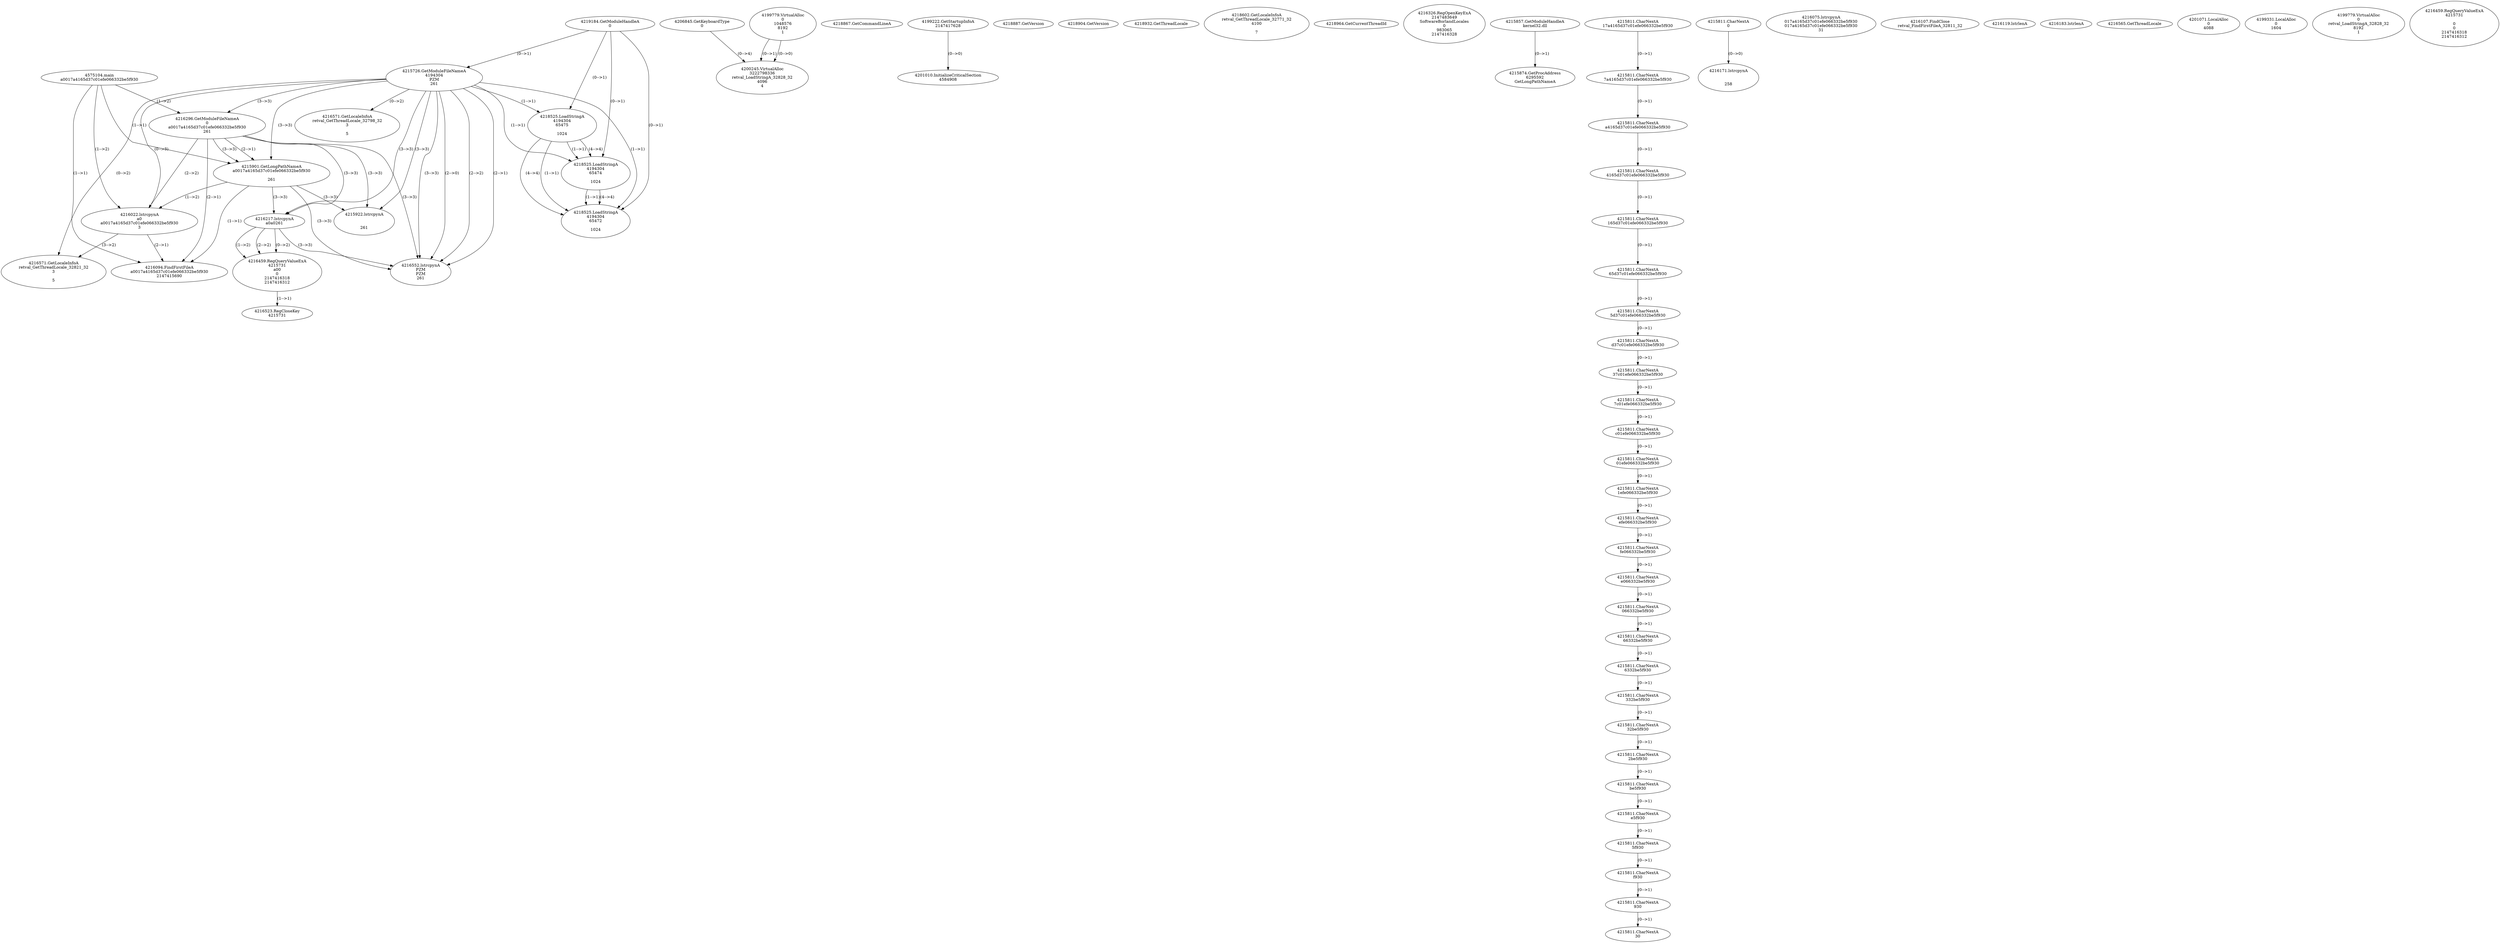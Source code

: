 // Global SCDG with merge call
digraph {
	0 [label="4575104.main
a0017a4165d37c01efe066332be5f930"]
	1 [label="4219184.GetModuleHandleA
0"]
	2 [label="4206845.GetKeyboardType
0"]
	3 [label="4218867.GetCommandLineA
"]
	4 [label="4199222.GetStartupInfoA
2147417628"]
	5 [label="4218887.GetVersion
"]
	6 [label="4218904.GetVersion
"]
	7 [label="4218932.GetThreadLocale
"]
	8 [label="4218602.GetLocaleInfoA
retval_GetThreadLocale_32771_32
4100

7"]
	9 [label="4218964.GetCurrentThreadId
"]
	10 [label="4215726.GetModuleFileNameA
4194304
PZM
261"]
	1 -> 10 [label="(0-->1)"]
	11 [label="4216296.GetModuleFileNameA
0
a0017a4165d37c01efe066332be5f930
261"]
	0 -> 11 [label="(1-->2)"]
	10 -> 11 [label="(3-->3)"]
	12 [label="4216326.RegOpenKeyExA
2147483649
Software\Borland\Locales
0
983065
2147416328"]
	13 [label="4215857.GetModuleHandleA
kernel32.dll"]
	14 [label="4215874.GetProcAddress
6295592
GetLongPathNameA"]
	13 -> 14 [label="(0-->1)"]
	15 [label="4215901.GetLongPathNameA
a0017a4165d37c01efe066332be5f930

261"]
	0 -> 15 [label="(1-->1)"]
	11 -> 15 [label="(2-->1)"]
	10 -> 15 [label="(3-->3)"]
	11 -> 15 [label="(3-->3)"]
	16 [label="4216022.lstrcpynA
a0
a0017a4165d37c01efe066332be5f930
3"]
	0 -> 16 [label="(1-->2)"]
	11 -> 16 [label="(2-->2)"]
	15 -> 16 [label="(1-->2)"]
	10 -> 16 [label="(0-->3)"]
	17 [label="4215811.CharNextA
17a4165d37c01efe066332be5f930"]
	18 [label="4215811.CharNextA
7a4165d37c01efe066332be5f930"]
	17 -> 18 [label="(0-->1)"]
	19 [label="4215811.CharNextA
a4165d37c01efe066332be5f930"]
	18 -> 19 [label="(0-->1)"]
	20 [label="4215811.CharNextA
4165d37c01efe066332be5f930"]
	19 -> 20 [label="(0-->1)"]
	21 [label="4215811.CharNextA
165d37c01efe066332be5f930"]
	20 -> 21 [label="(0-->1)"]
	22 [label="4215811.CharNextA
65d37c01efe066332be5f930"]
	21 -> 22 [label="(0-->1)"]
	23 [label="4215811.CharNextA
5d37c01efe066332be5f930"]
	22 -> 23 [label="(0-->1)"]
	24 [label="4215811.CharNextA
d37c01efe066332be5f930"]
	23 -> 24 [label="(0-->1)"]
	25 [label="4215811.CharNextA
37c01efe066332be5f930"]
	24 -> 25 [label="(0-->1)"]
	26 [label="4215811.CharNextA
7c01efe066332be5f930"]
	25 -> 26 [label="(0-->1)"]
	27 [label="4215811.CharNextA
c01efe066332be5f930"]
	26 -> 27 [label="(0-->1)"]
	28 [label="4215811.CharNextA
01efe066332be5f930"]
	27 -> 28 [label="(0-->1)"]
	29 [label="4215811.CharNextA
1efe066332be5f930"]
	28 -> 29 [label="(0-->1)"]
	30 [label="4215811.CharNextA
efe066332be5f930"]
	29 -> 30 [label="(0-->1)"]
	31 [label="4215811.CharNextA
fe066332be5f930"]
	30 -> 31 [label="(0-->1)"]
	32 [label="4215811.CharNextA
e066332be5f930"]
	31 -> 32 [label="(0-->1)"]
	33 [label="4215811.CharNextA
066332be5f930"]
	32 -> 33 [label="(0-->1)"]
	34 [label="4215811.CharNextA
66332be5f930"]
	33 -> 34 [label="(0-->1)"]
	35 [label="4215811.CharNextA
6332be5f930"]
	34 -> 35 [label="(0-->1)"]
	36 [label="4215811.CharNextA
332be5f930"]
	35 -> 36 [label="(0-->1)"]
	37 [label="4215811.CharNextA
32be5f930"]
	36 -> 37 [label="(0-->1)"]
	38 [label="4215811.CharNextA
2be5f930"]
	37 -> 38 [label="(0-->1)"]
	39 [label="4215811.CharNextA
be5f930"]
	38 -> 39 [label="(0-->1)"]
	40 [label="4215811.CharNextA
e5f930"]
	39 -> 40 [label="(0-->1)"]
	41 [label="4215811.CharNextA
5f930"]
	40 -> 41 [label="(0-->1)"]
	42 [label="4215811.CharNextA
f930"]
	41 -> 42 [label="(0-->1)"]
	43 [label="4215811.CharNextA
930"]
	42 -> 43 [label="(0-->1)"]
	44 [label="4215811.CharNextA
30"]
	43 -> 44 [label="(0-->1)"]
	45 [label="4215811.CharNextA
0"]
	46 [label="4216075.lstrcpynA
017a4165d37c01efe066332be5f930
017a4165d37c01efe066332be5f930
31"]
	47 [label="4216094.FindFirstFileA
a0017a4165d37c01efe066332be5f930
2147415690"]
	0 -> 47 [label="(1-->1)"]
	11 -> 47 [label="(2-->1)"]
	15 -> 47 [label="(1-->1)"]
	16 -> 47 [label="(2-->1)"]
	48 [label="4216107.FindClose
retval_FindFirstFileA_32811_32"]
	49 [label="4216119.lstrlenA
"]
	50 [label="4216171.lstrcpynA


258"]
	45 -> 50 [label="(0-->0)"]
	51 [label="4216183.lstrlenA
"]
	52 [label="4216217.lstrcpynA
a0\
a0\
261"]
	10 -> 52 [label="(3-->3)"]
	11 -> 52 [label="(3-->3)"]
	15 -> 52 [label="(3-->3)"]
	53 [label="4216459.RegQueryValueExA
4215731
a0\
0
0
2147416318
2147416312"]
	52 -> 53 [label="(1-->2)"]
	52 -> 53 [label="(2-->2)"]
	52 -> 53 [label="(0-->2)"]
	54 [label="4216523.RegCloseKey
4215731"]
	53 -> 54 [label="(1-->1)"]
	55 [label="4216552.lstrcpynA
PZM
PZM
261"]
	10 -> 55 [label="(2-->1)"]
	10 -> 55 [label="(2-->2)"]
	10 -> 55 [label="(3-->3)"]
	11 -> 55 [label="(3-->3)"]
	15 -> 55 [label="(3-->3)"]
	52 -> 55 [label="(3-->3)"]
	10 -> 55 [label="(2-->0)"]
	56 [label="4216565.GetThreadLocale
"]
	57 [label="4216571.GetLocaleInfoA
retval_GetThreadLocale_32821_32
3

5"]
	10 -> 57 [label="(0-->2)"]
	16 -> 57 [label="(3-->2)"]
	58 [label="4218525.LoadStringA
4194304
65475

1024"]
	1 -> 58 [label="(0-->1)"]
	10 -> 58 [label="(1-->1)"]
	59 [label="4218525.LoadStringA
4194304
65474

1024"]
	1 -> 59 [label="(0-->1)"]
	10 -> 59 [label="(1-->1)"]
	58 -> 59 [label="(1-->1)"]
	58 -> 59 [label="(4-->4)"]
	60 [label="4218525.LoadStringA
4194304
65472

1024"]
	1 -> 60 [label="(0-->1)"]
	10 -> 60 [label="(1-->1)"]
	58 -> 60 [label="(1-->1)"]
	59 -> 60 [label="(1-->1)"]
	58 -> 60 [label="(4-->4)"]
	59 -> 60 [label="(4-->4)"]
	61 [label="4201010.InitializeCriticalSection
4584908"]
	4 -> 61 [label="(0-->0)"]
	62 [label="4201071.LocalAlloc
0
4088"]
	63 [label="4199779.VirtualAlloc
0
1048576
8192
1"]
	64 [label="4199331.LocalAlloc
0
1604"]
	65 [label="4200245.VirtualAlloc
3222798336
retval_LoadStringA_32828_32
4096
4"]
	63 -> 65 [label="(0-->1)"]
	2 -> 65 [label="(0-->4)"]
	63 -> 65 [label="(0-->0)"]
	66 [label="4199779.VirtualAlloc
0
retval_LoadStringA_32828_32
8192
1"]
	67 [label="4215922.lstrcpynA


261"]
	10 -> 67 [label="(3-->3)"]
	11 -> 67 [label="(3-->3)"]
	15 -> 67 [label="(3-->3)"]
	68 [label="4216459.RegQueryValueExA
4215731

0
0
2147416318
2147416312"]
	69 [label="4216571.GetLocaleInfoA
retval_GetThreadLocale_32798_32
3

5"]
	10 -> 69 [label="(0-->2)"]
}
